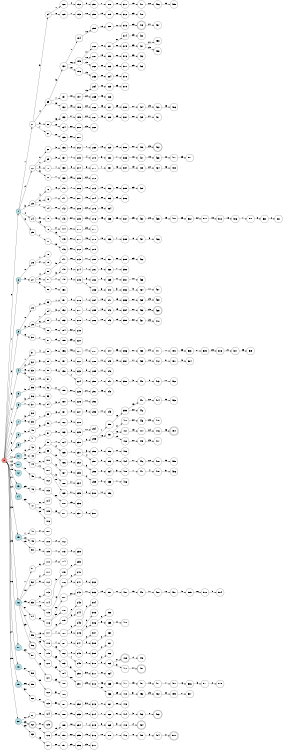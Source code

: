 digraph APTA {
__start0 [label="" shape="none"];

rankdir=LR;
size="8,5";

s0 [style="filled", color="black", fillcolor="#ff817b" shape="circle", label="0"];
s1 [style="filled", color="black", fillcolor="powderblue" shape="circle", label="1"];
s2 [style="filled", color="black", fillcolor="powderblue" shape="circle", label="2"];
s3 [style="filled", color="black", fillcolor="powderblue" shape="circle", label="3"];
s4 [style="filled", color="black", fillcolor="powderblue" shape="circle", label="4"];
s5 [style="filled", color="black", fillcolor="powderblue" shape="circle", label="5"];
s6 [style="filled", color="black", fillcolor="powderblue" shape="circle", label="6"];
s7 [style="filled", color="black", fillcolor="powderblue" shape="circle", label="7"];
s8 [style="filled", color="black", fillcolor="powderblue" shape="circle", label="8"];
s9 [style="filled", color="black", fillcolor="powderblue" shape="circle", label="9"];
s10 [style="filled", color="black", fillcolor="powderblue" shape="circle", label="10"];
s11 [style="filled", color="black", fillcolor="powderblue" shape="circle", label="11"];
s12 [style="filled", color="black", fillcolor="powderblue" shape="circle", label="12"];
s13 [style="filled", color="black", fillcolor="powderblue" shape="circle", label="13"];
s14 [style="filled", color="black", fillcolor="powderblue" shape="circle", label="14"];
s15 [style="filled", color="black", fillcolor="powderblue" shape="circle", label="15"];
s16 [style="filled", color="black", fillcolor="powderblue" shape="circle", label="16"];
s17 [style="filled", color="black", fillcolor="powderblue" shape="circle", label="17"];
s18 [style="filled", color="black", fillcolor="powderblue" shape="circle", label="18"];
s19 [style="filled", color="black", fillcolor="powderblue" shape="circle", label="19"];
s20 [style="filled", color="black", fillcolor="powderblue" shape="circle", label="20"];
s21 [style="filled", color="black", fillcolor="white" shape="circle", label="21"];
s22 [style="filled", color="black", fillcolor="white" shape="circle", label="22"];
s23 [style="filled", color="black", fillcolor="white" shape="circle", label="23"];
s24 [style="filled", color="black", fillcolor="white" shape="circle", label="24"];
s25 [style="filled", color="black", fillcolor="white" shape="circle", label="25"];
s26 [style="filled", color="black", fillcolor="white" shape="circle", label="26"];
s27 [style="filled", color="black", fillcolor="white" shape="circle", label="27"];
s28 [style="filled", color="black", fillcolor="white" shape="circle", label="28"];
s29 [style="filled", color="black", fillcolor="white" shape="circle", label="29"];
s30 [style="filled", color="black", fillcolor="white" shape="circle", label="30"];
s31 [style="filled", color="black", fillcolor="white" shape="circle", label="31"];
s32 [style="filled", color="black", fillcolor="white" shape="circle", label="32"];
s33 [style="filled", color="black", fillcolor="white" shape="circle", label="33"];
s34 [style="filled", color="black", fillcolor="white" shape="circle", label="34"];
s35 [style="filled", color="black", fillcolor="white" shape="circle", label="35"];
s36 [style="filled", color="black", fillcolor="white" shape="circle", label="36"];
s37 [style="filled", color="black", fillcolor="white" shape="circle", label="37"];
s38 [style="filled", color="black", fillcolor="white" shape="circle", label="38"];
s39 [style="filled", color="black", fillcolor="white" shape="circle", label="39"];
s40 [style="filled", color="black", fillcolor="white" shape="circle", label="40"];
s41 [style="filled", color="black", fillcolor="white" shape="circle", label="41"];
s42 [style="filled", color="black", fillcolor="white" shape="circle", label="42"];
s43 [style="filled", color="black", fillcolor="white" shape="circle", label="43"];
s44 [style="filled", color="black", fillcolor="white" shape="circle", label="44"];
s45 [style="filled", color="black", fillcolor="white" shape="circle", label="45"];
s46 [style="filled", color="black", fillcolor="white" shape="circle", label="46"];
s47 [style="filled", color="black", fillcolor="white" shape="circle", label="47"];
s48 [style="filled", color="black", fillcolor="white" shape="circle", label="48"];
s49 [style="filled", color="black", fillcolor="white" shape="circle", label="49"];
s50 [style="filled", color="black", fillcolor="white" shape="circle", label="50"];
s51 [style="filled", color="black", fillcolor="white" shape="circle", label="51"];
s52 [style="filled", color="black", fillcolor="white" shape="circle", label="52"];
s53 [style="filled", color="black", fillcolor="white" shape="circle", label="53"];
s54 [style="filled", color="black", fillcolor="white" shape="circle", label="54"];
s55 [style="filled", color="black", fillcolor="white" shape="circle", label="55"];
s56 [style="rounded,filled", color="black", fillcolor="white" shape="doublecircle", label="56"];
s57 [style="filled", color="black", fillcolor="white" shape="circle", label="57"];
s58 [style="filled", color="black", fillcolor="white" shape="circle", label="58"];
s59 [style="filled", color="black", fillcolor="white" shape="circle", label="59"];
s60 [style="filled", color="black", fillcolor="white" shape="circle", label="60"];
s61 [style="filled", color="black", fillcolor="white" shape="circle", label="61"];
s62 [style="rounded,filled", color="black", fillcolor="white" shape="doublecircle", label="62"];
s63 [style="filled", color="black", fillcolor="white" shape="circle", label="63"];
s64 [style="filled", color="black", fillcolor="white" shape="circle", label="64"];
s65 [style="filled", color="black", fillcolor="white" shape="circle", label="65"];
s66 [style="filled", color="black", fillcolor="white" shape="circle", label="66"];
s67 [style="filled", color="black", fillcolor="white" shape="circle", label="67"];
s68 [style="filled", color="black", fillcolor="white" shape="circle", label="68"];
s69 [style="filled", color="black", fillcolor="white" shape="circle", label="69"];
s70 [style="filled", color="black", fillcolor="white" shape="circle", label="70"];
s71 [style="filled", color="black", fillcolor="white" shape="circle", label="71"];
s72 [style="filled", color="black", fillcolor="white" shape="circle", label="72"];
s73 [style="filled", color="black", fillcolor="white" shape="circle", label="73"];
s74 [style="filled", color="black", fillcolor="white" shape="circle", label="74"];
s75 [style="filled", color="black", fillcolor="white" shape="circle", label="75"];
s76 [style="filled", color="black", fillcolor="white" shape="circle", label="76"];
s77 [style="filled", color="black", fillcolor="white" shape="circle", label="77"];
s78 [style="filled", color="black", fillcolor="white" shape="circle", label="78"];
s79 [style="filled", color="black", fillcolor="white" shape="circle", label="79"];
s80 [style="filled", color="black", fillcolor="white" shape="circle", label="80"];
s81 [style="filled", color="black", fillcolor="white" shape="circle", label="81"];
s82 [style="filled", color="black", fillcolor="white" shape="circle", label="82"];
s83 [style="filled", color="black", fillcolor="white" shape="circle", label="83"];
s84 [style="filled", color="black", fillcolor="white" shape="circle", label="84"];
s85 [style="filled", color="black", fillcolor="white" shape="circle", label="85"];
s86 [style="filled", color="black", fillcolor="white" shape="circle", label="86"];
s87 [style="filled", color="black", fillcolor="white" shape="circle", label="87"];
s88 [style="filled", color="black", fillcolor="white" shape="circle", label="88"];
s89 [style="filled", color="black", fillcolor="white" shape="circle", label="89"];
s90 [style="filled", color="black", fillcolor="white" shape="circle", label="90"];
s91 [style="filled", color="black", fillcolor="white" shape="circle", label="91"];
s92 [style="filled", color="black", fillcolor="white" shape="circle", label="92"];
s93 [style="filled", color="black", fillcolor="white" shape="circle", label="93"];
s94 [style="filled", color="black", fillcolor="white" shape="circle", label="94"];
s95 [style="filled", color="black", fillcolor="white" shape="circle", label="95"];
s96 [style="filled", color="black", fillcolor="white" shape="circle", label="96"];
s97 [style="filled", color="black", fillcolor="white" shape="circle", label="97"];
s98 [style="filled", color="black", fillcolor="white" shape="circle", label="98"];
s99 [style="filled", color="black", fillcolor="white" shape="circle", label="99"];
s100 [style="filled", color="black", fillcolor="white" shape="circle", label="100"];
s101 [style="filled", color="black", fillcolor="white" shape="circle", label="101"];
s102 [style="filled", color="black", fillcolor="white" shape="circle", label="102"];
s103 [style="filled", color="black", fillcolor="white" shape="circle", label="103"];
s104 [style="filled", color="black", fillcolor="white" shape="circle", label="104"];
s105 [style="filled", color="black", fillcolor="white" shape="circle", label="105"];
s106 [style="filled", color="black", fillcolor="white" shape="circle", label="106"];
s107 [style="filled", color="black", fillcolor="white" shape="circle", label="107"];
s108 [style="filled", color="black", fillcolor="white" shape="circle", label="108"];
s109 [style="filled", color="black", fillcolor="white" shape="circle", label="109"];
s110 [style="filled", color="black", fillcolor="white" shape="circle", label="110"];
s111 [style="filled", color="black", fillcolor="white" shape="circle", label="111"];
s112 [style="filled", color="black", fillcolor="white" shape="circle", label="112"];
s113 [style="filled", color="black", fillcolor="white" shape="circle", label="113"];
s114 [style="filled", color="black", fillcolor="white" shape="circle", label="114"];
s115 [style="filled", color="black", fillcolor="white" shape="circle", label="115"];
s116 [style="filled", color="black", fillcolor="white" shape="circle", label="116"];
s117 [style="filled", color="black", fillcolor="white" shape="circle", label="117"];
s118 [style="filled", color="black", fillcolor="white" shape="circle", label="118"];
s119 [style="filled", color="black", fillcolor="white" shape="circle", label="119"];
s120 [style="filled", color="black", fillcolor="white" shape="circle", label="120"];
s121 [style="filled", color="black", fillcolor="white" shape="circle", label="121"];
s122 [style="filled", color="black", fillcolor="white" shape="circle", label="122"];
s123 [style="filled", color="black", fillcolor="white" shape="circle", label="123"];
s124 [style="filled", color="black", fillcolor="white" shape="circle", label="124"];
s125 [style="rounded,filled", color="black", fillcolor="white" shape="doublecircle", label="125"];
s126 [style="filled", color="black", fillcolor="white" shape="circle", label="126"];
s127 [style="filled", color="black", fillcolor="white" shape="circle", label="127"];
s128 [style="filled", color="black", fillcolor="white" shape="circle", label="128"];
s129 [style="filled", color="black", fillcolor="white" shape="circle", label="129"];
s130 [style="filled", color="black", fillcolor="white" shape="circle", label="130"];
s131 [style="filled", color="black", fillcolor="white" shape="circle", label="131"];
s132 [style="filled", color="black", fillcolor="white" shape="circle", label="132"];
s133 [style="filled", color="black", fillcolor="white" shape="circle", label="133"];
s134 [style="filled", color="black", fillcolor="white" shape="circle", label="134"];
s135 [style="filled", color="black", fillcolor="white" shape="circle", label="135"];
s136 [style="filled", color="black", fillcolor="white" shape="circle", label="136"];
s137 [style="filled", color="black", fillcolor="white" shape="circle", label="137"];
s138 [style="filled", color="black", fillcolor="white" shape="circle", label="138"];
s139 [style="filled", color="black", fillcolor="white" shape="circle", label="139"];
s140 [style="filled", color="black", fillcolor="white" shape="circle", label="140"];
s141 [style="filled", color="black", fillcolor="white" shape="circle", label="141"];
s142 [style="filled", color="black", fillcolor="white" shape="circle", label="142"];
s143 [style="filled", color="black", fillcolor="white" shape="circle", label="143"];
s144 [style="filled", color="black", fillcolor="white" shape="circle", label="144"];
s145 [style="filled", color="black", fillcolor="white" shape="circle", label="145"];
s146 [style="filled", color="black", fillcolor="white" shape="circle", label="146"];
s147 [style="filled", color="black", fillcolor="white" shape="circle", label="147"];
s148 [style="filled", color="black", fillcolor="white" shape="circle", label="148"];
s149 [style="filled", color="black", fillcolor="white" shape="circle", label="149"];
s150 [style="filled", color="black", fillcolor="white" shape="circle", label="150"];
s151 [style="filled", color="black", fillcolor="white" shape="circle", label="151"];
s152 [style="filled", color="black", fillcolor="white" shape="circle", label="152"];
s153 [style="filled", color="black", fillcolor="white" shape="circle", label="153"];
s154 [style="filled", color="black", fillcolor="white" shape="circle", label="154"];
s155 [style="filled", color="black", fillcolor="white" shape="circle", label="155"];
s156 [style="filled", color="black", fillcolor="white" shape="circle", label="156"];
s157 [style="filled", color="black", fillcolor="white" shape="circle", label="157"];
s158 [style="filled", color="black", fillcolor="white" shape="circle", label="158"];
s159 [style="filled", color="black", fillcolor="white" shape="circle", label="159"];
s160 [style="filled", color="black", fillcolor="white" shape="circle", label="160"];
s161 [style="filled", color="black", fillcolor="white" shape="circle", label="161"];
s162 [style="filled", color="black", fillcolor="white" shape="circle", label="162"];
s163 [style="filled", color="black", fillcolor="white" shape="circle", label="163"];
s164 [style="filled", color="black", fillcolor="white" shape="circle", label="164"];
s165 [style="filled", color="black", fillcolor="white" shape="circle", label="165"];
s166 [style="filled", color="black", fillcolor="white" shape="circle", label="166"];
s167 [style="filled", color="black", fillcolor="white" shape="circle", label="167"];
s168 [style="filled", color="black", fillcolor="white" shape="circle", label="168"];
s169 [style="filled", color="black", fillcolor="white" shape="circle", label="169"];
s170 [style="filled", color="black", fillcolor="white" shape="circle", label="170"];
s171 [style="filled", color="black", fillcolor="white" shape="circle", label="171"];
s172 [style="filled", color="black", fillcolor="white" shape="circle", label="172"];
s173 [style="filled", color="black", fillcolor="white" shape="circle", label="173"];
s174 [style="filled", color="black", fillcolor="white" shape="circle", label="174"];
s175 [style="filled", color="black", fillcolor="white" shape="circle", label="175"];
s176 [style="filled", color="black", fillcolor="white" shape="circle", label="176"];
s177 [style="filled", color="black", fillcolor="white" shape="circle", label="177"];
s178 [style="filled", color="black", fillcolor="white" shape="circle", label="178"];
s179 [style="filled", color="black", fillcolor="white" shape="circle", label="179"];
s180 [style="filled", color="black", fillcolor="white" shape="circle", label="180"];
s181 [style="filled", color="black", fillcolor="white" shape="circle", label="181"];
s182 [style="filled", color="black", fillcolor="white" shape="circle", label="182"];
s183 [style="filled", color="black", fillcolor="white" shape="circle", label="183"];
s184 [style="filled", color="black", fillcolor="white" shape="circle", label="184"];
s185 [style="filled", color="black", fillcolor="white" shape="circle", label="185"];
s186 [style="filled", color="black", fillcolor="white" shape="circle", label="186"];
s187 [style="filled", color="black", fillcolor="white" shape="circle", label="187"];
s188 [style="filled", color="black", fillcolor="white" shape="circle", label="188"];
s189 [style="filled", color="black", fillcolor="white" shape="circle", label="189"];
s190 [style="filled", color="black", fillcolor="white" shape="circle", label="190"];
s191 [style="filled", color="black", fillcolor="white" shape="circle", label="191"];
s192 [style="filled", color="black", fillcolor="white" shape="circle", label="192"];
s193 [style="filled", color="black", fillcolor="white" shape="circle", label="193"];
s194 [style="filled", color="black", fillcolor="white" shape="circle", label="194"];
s195 [style="filled", color="black", fillcolor="white" shape="circle", label="195"];
s196 [style="filled", color="black", fillcolor="white" shape="circle", label="196"];
s197 [style="filled", color="black", fillcolor="white" shape="circle", label="197"];
s198 [style="filled", color="black", fillcolor="white" shape="circle", label="198"];
s199 [style="filled", color="black", fillcolor="white" shape="circle", label="199"];
s200 [style="filled", color="black", fillcolor="white" shape="circle", label="200"];
s201 [style="filled", color="black", fillcolor="white" shape="circle", label="201"];
s202 [style="filled", color="black", fillcolor="white" shape="circle", label="202"];
s203 [style="filled", color="black", fillcolor="white" shape="circle", label="203"];
s204 [style="filled", color="black", fillcolor="white" shape="circle", label="204"];
s205 [style="filled", color="black", fillcolor="white" shape="circle", label="205"];
s206 [style="filled", color="black", fillcolor="white" shape="circle", label="206"];
s207 [style="filled", color="black", fillcolor="white" shape="circle", label="207"];
s208 [style="filled", color="black", fillcolor="white" shape="circle", label="208"];
s209 [style="filled", color="black", fillcolor="white" shape="circle", label="209"];
s210 [style="filled", color="black", fillcolor="white" shape="circle", label="210"];
s211 [style="filled", color="black", fillcolor="white" shape="circle", label="211"];
s212 [style="filled", color="black", fillcolor="white" shape="circle", label="212"];
s213 [style="filled", color="black", fillcolor="white" shape="circle", label="213"];
s214 [style="filled", color="black", fillcolor="white" shape="circle", label="214"];
s215 [style="filled", color="black", fillcolor="white" shape="circle", label="215"];
s216 [style="filled", color="black", fillcolor="white" shape="circle", label="216"];
s217 [style="filled", color="black", fillcolor="white" shape="circle", label="217"];
s218 [style="filled", color="black", fillcolor="white" shape="circle", label="218"];
s219 [style="filled", color="black", fillcolor="white" shape="circle", label="219"];
s220 [style="filled", color="black", fillcolor="white" shape="circle", label="220"];
s221 [style="filled", color="black", fillcolor="white" shape="circle", label="221"];
s222 [style="filled", color="black", fillcolor="white" shape="circle", label="222"];
s223 [style="filled", color="black", fillcolor="white" shape="circle", label="223"];
s224 [style="filled", color="black", fillcolor="white" shape="circle", label="224"];
s225 [style="filled", color="black", fillcolor="white" shape="circle", label="225"];
s226 [style="filled", color="black", fillcolor="white" shape="circle", label="226"];
s227 [style="filled", color="black", fillcolor="white" shape="circle", label="227"];
s228 [style="filled", color="black", fillcolor="white" shape="circle", label="228"];
s229 [style="filled", color="black", fillcolor="white" shape="circle", label="229"];
s230 [style="filled", color="black", fillcolor="white" shape="circle", label="230"];
s231 [style="filled", color="black", fillcolor="white" shape="circle", label="231"];
s232 [style="filled", color="black", fillcolor="white" shape="circle", label="232"];
s233 [style="filled", color="black", fillcolor="white" shape="circle", label="233"];
s234 [style="filled", color="black", fillcolor="white" shape="circle", label="234"];
s235 [style="filled", color="black", fillcolor="white" shape="circle", label="235"];
s236 [style="filled", color="black", fillcolor="white" shape="circle", label="236"];
s237 [style="filled", color="black", fillcolor="white" shape="circle", label="237"];
s238 [style="filled", color="black", fillcolor="white" shape="circle", label="238"];
s239 [style="filled", color="black", fillcolor="white" shape="circle", label="239"];
s240 [style="filled", color="black", fillcolor="white" shape="circle", label="240"];
s241 [style="filled", color="black", fillcolor="white" shape="circle", label="241"];
s242 [style="filled", color="black", fillcolor="white" shape="circle", label="242"];
s243 [style="filled", color="black", fillcolor="white" shape="circle", label="243"];
s244 [style="filled", color="black", fillcolor="white" shape="circle", label="244"];
s245 [style="filled", color="black", fillcolor="white" shape="circle", label="245"];
s246 [style="filled", color="black", fillcolor="white" shape="circle", label="246"];
s247 [style="filled", color="black", fillcolor="white" shape="circle", label="247"];
s248 [style="filled", color="black", fillcolor="white" shape="circle", label="248"];
s249 [style="filled", color="black", fillcolor="white" shape="circle", label="249"];
s250 [style="filled", color="black", fillcolor="white" shape="circle", label="250"];
s251 [style="filled", color="black", fillcolor="white" shape="circle", label="251"];
s252 [style="filled", color="black", fillcolor="white" shape="circle", label="252"];
s253 [style="filled", color="black", fillcolor="white" shape="circle", label="253"];
s254 [style="filled", color="black", fillcolor="white" shape="circle", label="254"];
s255 [style="filled", color="black", fillcolor="white" shape="circle", label="255"];
s256 [style="filled", color="black", fillcolor="white" shape="circle", label="256"];
s257 [style="filled", color="black", fillcolor="white" shape="circle", label="257"];
s258 [style="filled", color="black", fillcolor="white" shape="circle", label="258"];
s259 [style="filled", color="black", fillcolor="white" shape="circle", label="259"];
s260 [style="filled", color="black", fillcolor="white" shape="circle", label="260"];
s261 [style="filled", color="black", fillcolor="white" shape="circle", label="261"];
s262 [style="filled", color="black", fillcolor="white" shape="circle", label="262"];
s263 [style="filled", color="black", fillcolor="white" shape="circle", label="263"];
s264 [style="filled", color="black", fillcolor="white" shape="circle", label="264"];
s265 [style="filled", color="black", fillcolor="white" shape="circle", label="265"];
s266 [style="filled", color="black", fillcolor="white" shape="circle", label="266"];
s267 [style="filled", color="black", fillcolor="white" shape="circle", label="267"];
s268 [style="filled", color="black", fillcolor="white" shape="circle", label="268"];
s269 [style="filled", color="black", fillcolor="white" shape="circle", label="269"];
s270 [style="filled", color="black", fillcolor="white" shape="circle", label="270"];
s271 [style="filled", color="black", fillcolor="white" shape="circle", label="271"];
s272 [style="filled", color="black", fillcolor="white" shape="circle", label="272"];
s273 [style="filled", color="black", fillcolor="white" shape="circle", label="273"];
s274 [style="filled", color="black", fillcolor="white" shape="circle", label="274"];
s275 [style="filled", color="black", fillcolor="white" shape="circle", label="275"];
s276 [style="filled", color="black", fillcolor="white" shape="circle", label="276"];
s277 [style="filled", color="black", fillcolor="white" shape="circle", label="277"];
s278 [style="filled", color="black", fillcolor="white" shape="circle", label="278"];
s279 [style="filled", color="black", fillcolor="white" shape="circle", label="279"];
s280 [style="filled", color="black", fillcolor="white" shape="circle", label="280"];
s281 [style="filled", color="black", fillcolor="white" shape="circle", label="281"];
s282 [style="filled", color="black", fillcolor="white" shape="circle", label="282"];
s283 [style="filled", color="black", fillcolor="white" shape="circle", label="283"];
s284 [style="filled", color="black", fillcolor="white" shape="circle", label="284"];
s285 [style="filled", color="black", fillcolor="white" shape="circle", label="285"];
s286 [style="filled", color="black", fillcolor="white" shape="circle", label="286"];
s287 [style="filled", color="black", fillcolor="white" shape="circle", label="287"];
s288 [style="filled", color="black", fillcolor="white" shape="circle", label="288"];
s289 [style="filled", color="black", fillcolor="white" shape="circle", label="289"];
s290 [style="filled", color="black", fillcolor="white" shape="circle", label="290"];
s291 [style="filled", color="black", fillcolor="white" shape="circle", label="291"];
s292 [style="filled", color="black", fillcolor="white" shape="circle", label="292"];
s293 [style="filled", color="black", fillcolor="white" shape="circle", label="293"];
s294 [style="filled", color="black", fillcolor="white" shape="circle", label="294"];
s295 [style="filled", color="black", fillcolor="white" shape="circle", label="295"];
s296 [style="filled", color="black", fillcolor="white" shape="circle", label="296"];
s297 [style="filled", color="black", fillcolor="white" shape="circle", label="297"];
s298 [style="filled", color="black", fillcolor="white" shape="circle", label="298"];
s299 [style="filled", color="black", fillcolor="white" shape="circle", label="299"];
s300 [style="filled", color="black", fillcolor="white" shape="circle", label="300"];
s301 [style="filled", color="black", fillcolor="white" shape="circle", label="301"];
s302 [style="filled", color="black", fillcolor="white" shape="circle", label="302"];
s303 [style="filled", color="black", fillcolor="white" shape="circle", label="303"];
s304 [style="filled", color="black", fillcolor="white" shape="circle", label="304"];
s305 [style="filled", color="black", fillcolor="white" shape="circle", label="305"];
s306 [style="filled", color="black", fillcolor="white" shape="circle", label="306"];
s307 [style="filled", color="black", fillcolor="white" shape="circle", label="307"];
s308 [style="filled", color="black", fillcolor="white" shape="circle", label="308"];
s309 [style="filled", color="black", fillcolor="white" shape="circle", label="309"];
s310 [style="filled", color="black", fillcolor="white" shape="circle", label="310"];
s311 [style="filled", color="black", fillcolor="white" shape="circle", label="311"];
s312 [style="filled", color="black", fillcolor="white" shape="circle", label="312"];
s313 [style="filled", color="black", fillcolor="white" shape="circle", label="313"];
s314 [style="filled", color="black", fillcolor="white" shape="circle", label="314"];
s315 [style="filled", color="black", fillcolor="white" shape="circle", label="315"];
s316 [style="filled", color="black", fillcolor="white" shape="circle", label="316"];
s317 [style="filled", color="black", fillcolor="white" shape="circle", label="317"];
s318 [style="filled", color="black", fillcolor="white" shape="circle", label="318"];
s319 [style="filled", color="black", fillcolor="white" shape="circle", label="319"];
s320 [style="filled", color="black", fillcolor="white" shape="circle", label="320"];
s321 [style="filled", color="black", fillcolor="white" shape="circle", label="321"];
s322 [style="filled", color="black", fillcolor="white" shape="circle", label="322"];
s323 [style="filled", color="black", fillcolor="white" shape="circle", label="323"];
s324 [style="filled", color="black", fillcolor="white" shape="circle", label="324"];
s325 [style="filled", color="black", fillcolor="white" shape="circle", label="325"];
s326 [style="filled", color="black", fillcolor="white" shape="circle", label="326"];
s327 [style="filled", color="black", fillcolor="white" shape="circle", label="327"];
s328 [style="filled", color="black", fillcolor="white" shape="circle", label="328"];
s329 [style="filled", color="black", fillcolor="white" shape="circle", label="329"];
s330 [style="filled", color="black", fillcolor="white" shape="circle", label="330"];
s331 [style="filled", color="black", fillcolor="white" shape="circle", label="331"];
s332 [style="filled", color="black", fillcolor="white" shape="circle", label="332"];
s333 [style="filled", color="black", fillcolor="white" shape="circle", label="333"];
s334 [style="filled", color="black", fillcolor="white" shape="circle", label="334"];
s335 [style="filled", color="black", fillcolor="white" shape="circle", label="335"];
s336 [style="filled", color="black", fillcolor="white" shape="circle", label="336"];
s337 [style="filled", color="black", fillcolor="white" shape="circle", label="337"];
s338 [style="filled", color="black", fillcolor="white" shape="circle", label="338"];
s339 [style="filled", color="black", fillcolor="white" shape="circle", label="339"];
s340 [style="filled", color="black", fillcolor="white" shape="circle", label="340"];
s341 [style="filled", color="black", fillcolor="white" shape="circle", label="341"];
s342 [style="filled", color="black", fillcolor="white" shape="circle", label="342"];
s343 [style="filled", color="black", fillcolor="white" shape="circle", label="343"];
s344 [style="filled", color="black", fillcolor="white" shape="circle", label="344"];
s345 [style="filled", color="black", fillcolor="white" shape="circle", label="345"];
s346 [style="filled", color="black", fillcolor="white" shape="circle", label="346"];
s347 [style="filled", color="black", fillcolor="white" shape="circle", label="347"];
s348 [style="filled", color="black", fillcolor="white" shape="circle", label="348"];
s349 [style="filled", color="black", fillcolor="white" shape="circle", label="349"];
s350 [style="filled", color="black", fillcolor="white" shape="circle", label="350"];
s351 [style="filled", color="black", fillcolor="white" shape="circle", label="351"];
s352 [style="filled", color="black", fillcolor="white" shape="circle", label="352"];
s353 [style="filled", color="black", fillcolor="white" shape="circle", label="353"];
s354 [style="filled", color="black", fillcolor="white" shape="circle", label="354"];
s355 [style="filled", color="black", fillcolor="white" shape="circle", label="355"];
s356 [style="filled", color="black", fillcolor="white" shape="circle", label="356"];
s357 [style="filled", color="black", fillcolor="white" shape="circle", label="357"];
s358 [style="filled", color="black", fillcolor="white" shape="circle", label="358"];
s359 [style="filled", color="black", fillcolor="white" shape="circle", label="359"];
s360 [style="filled", color="black", fillcolor="white" shape="circle", label="360"];
s361 [style="filled", color="black", fillcolor="white" shape="circle", label="361"];
s362 [style="filled", color="black", fillcolor="white" shape="circle", label="362"];
s363 [style="filled", color="black", fillcolor="white" shape="circle", label="363"];
s364 [style="filled", color="black", fillcolor="white" shape="circle", label="364"];
s365 [style="filled", color="black", fillcolor="white" shape="circle", label="365"];
s366 [style="filled", color="black", fillcolor="white" shape="circle", label="366"];
s367 [style="filled", color="black", fillcolor="white" shape="circle", label="367"];
s368 [style="filled", color="black", fillcolor="white" shape="circle", label="368"];
s369 [style="filled", color="black", fillcolor="white" shape="circle", label="369"];
s370 [style="filled", color="black", fillcolor="white" shape="circle", label="370"];
s371 [style="filled", color="black", fillcolor="white" shape="circle", label="371"];
s372 [style="filled", color="black", fillcolor="white" shape="circle", label="372"];
s373 [style="filled", color="black", fillcolor="white" shape="circle", label="373"];
s374 [style="filled", color="black", fillcolor="white" shape="circle", label="374"];
s375 [style="filled", color="black", fillcolor="white" shape="circle", label="375"];
s376 [style="filled", color="black", fillcolor="white" shape="circle", label="376"];
s377 [style="filled", color="black", fillcolor="white" shape="circle", label="377"];
s378 [style="filled", color="black", fillcolor="white" shape="circle", label="378"];
s379 [style="filled", color="black", fillcolor="white" shape="circle", label="379"];
s380 [style="filled", color="black", fillcolor="white" shape="circle", label="380"];
s381 [style="filled", color="black", fillcolor="white" shape="circle", label="381"];
s382 [style="filled", color="black", fillcolor="white" shape="circle", label="382"];
s383 [style="filled", color="black", fillcolor="white" shape="circle", label="383"];
s384 [style="filled", color="black", fillcolor="white" shape="circle", label="384"];
s385 [style="filled", color="black", fillcolor="white" shape="circle", label="385"];
s386 [style="filled", color="black", fillcolor="white" shape="circle", label="386"];
s387 [style="filled", color="black", fillcolor="white" shape="circle", label="387"];
s388 [style="filled", color="black", fillcolor="white" shape="circle", label="388"];
s389 [style="filled", color="black", fillcolor="white" shape="circle", label="389"];
s390 [style="filled", color="black", fillcolor="white" shape="circle", label="390"];
s391 [style="filled", color="black", fillcolor="white" shape="circle", label="391"];
s392 [style="filled", color="black", fillcolor="white" shape="circle", label="392"];
s393 [style="filled", color="black", fillcolor="white" shape="circle", label="393"];
s394 [style="filled", color="black", fillcolor="white" shape="circle", label="394"];
s395 [style="filled", color="black", fillcolor="white" shape="circle", label="395"];
s396 [style="filled", color="black", fillcolor="white" shape="circle", label="396"];
s397 [style="filled", color="black", fillcolor="white" shape="circle", label="397"];
s398 [style="filled", color="black", fillcolor="white" shape="circle", label="398"];
s399 [style="filled", color="black", fillcolor="white" shape="circle", label="399"];
s400 [style="filled", color="black", fillcolor="white" shape="circle", label="400"];
s401 [style="filled", color="black", fillcolor="white" shape="circle", label="401"];
s402 [style="filled", color="black", fillcolor="white" shape="circle", label="402"];
s403 [style="filled", color="black", fillcolor="white" shape="circle", label="403"];
s404 [style="filled", color="black", fillcolor="white" shape="circle", label="404"];
s405 [style="filled", color="black", fillcolor="white" shape="circle", label="405"];
s406 [style="filled", color="black", fillcolor="white" shape="circle", label="406"];
s407 [style="filled", color="black", fillcolor="white" shape="circle", label="407"];
s408 [style="filled", color="black", fillcolor="white" shape="circle", label="408"];
s409 [style="rounded,filled", color="black", fillcolor="white" shape="doublecircle", label="409"];
s410 [style="filled", color="black", fillcolor="white" shape="circle", label="410"];
s411 [style="filled", color="black", fillcolor="white" shape="circle", label="411"];
s412 [style="filled", color="black", fillcolor="white" shape="circle", label="412"];
s413 [style="filled", color="black", fillcolor="white" shape="circle", label="413"];
s414 [style="filled", color="black", fillcolor="white" shape="circle", label="414"];
s415 [style="filled", color="black", fillcolor="white" shape="circle", label="415"];
s416 [style="filled", color="black", fillcolor="white" shape="circle", label="416"];
s417 [style="filled", color="black", fillcolor="white" shape="circle", label="417"];
s418 [style="filled", color="black", fillcolor="white" shape="circle", label="418"];
s419 [style="rounded,filled", color="black", fillcolor="white" shape="doublecircle", label="419"];
s420 [style="filled", color="black", fillcolor="white" shape="circle", label="420"];
s421 [style="filled", color="black", fillcolor="white" shape="circle", label="421"];
s422 [style="filled", color="black", fillcolor="white" shape="circle", label="422"];
s423 [style="filled", color="black", fillcolor="white" shape="circle", label="423"];
s424 [style="filled", color="black", fillcolor="white" shape="circle", label="424"];
s425 [style="filled", color="black", fillcolor="white" shape="circle", label="425"];
s426 [style="filled", color="black", fillcolor="white" shape="circle", label="426"];
s427 [style="filled", color="black", fillcolor="white" shape="circle", label="427"];
s428 [style="filled", color="black", fillcolor="white" shape="circle", label="428"];
s429 [style="filled", color="black", fillcolor="white" shape="circle", label="429"];
s430 [style="filled", color="black", fillcolor="white" shape="circle", label="430"];
s431 [style="filled", color="black", fillcolor="white" shape="circle", label="431"];
s432 [style="filled", color="black", fillcolor="white" shape="circle", label="432"];
s433 [style="filled", color="black", fillcolor="white" shape="circle", label="433"];
s434 [style="filled", color="black", fillcolor="white" shape="circle", label="434"];
s435 [style="filled", color="black", fillcolor="white" shape="circle", label="435"];
s436 [style="filled", color="black", fillcolor="white" shape="circle", label="436"];
s437 [style="filled", color="black", fillcolor="white" shape="circle", label="437"];
s438 [style="filled", color="black", fillcolor="white" shape="circle", label="438"];
s439 [style="filled", color="black", fillcolor="white" shape="circle", label="439"];
s440 [style="filled", color="black", fillcolor="white" shape="circle", label="440"];
s441 [style="filled", color="black", fillcolor="white" shape="circle", label="441"];
s442 [style="filled", color="black", fillcolor="white" shape="circle", label="442"];
s443 [style="filled", color="black", fillcolor="white" shape="circle", label="443"];
s444 [style="filled", color="black", fillcolor="white" shape="circle", label="444"];
s445 [style="filled", color="black", fillcolor="white" shape="circle", label="445"];
s446 [style="filled", color="black", fillcolor="white" shape="circle", label="446"];
s447 [style="filled", color="black", fillcolor="white" shape="circle", label="447"];
s448 [style="filled", color="black", fillcolor="white" shape="circle", label="448"];
s449 [style="filled", color="black", fillcolor="white" shape="circle", label="449"];
s450 [style="rounded,filled", color="black", fillcolor="white" shape="doublecircle", label="450"];
s451 [style="filled", color="black", fillcolor="white" shape="circle", label="451"];
s452 [style="filled", color="black", fillcolor="white" shape="circle", label="452"];
s453 [style="filled", color="black", fillcolor="white" shape="circle", label="453"];
s454 [style="rounded,filled", color="black", fillcolor="white" shape="doublecircle", label="454"];
s455 [style="filled", color="black", fillcolor="white" shape="circle", label="455"];
s456 [style="filled", color="black", fillcolor="white" shape="circle", label="456"];
s457 [style="filled", color="black", fillcolor="white" shape="circle", label="457"];
s458 [style="filled", color="black", fillcolor="white" shape="circle", label="458"];
s459 [style="filled", color="black", fillcolor="white" shape="circle", label="459"];
s460 [style="filled", color="black", fillcolor="white" shape="circle", label="460"];
s461 [style="filled", color="black", fillcolor="white" shape="circle", label="461"];
s462 [style="rounded,filled", color="black", fillcolor="white" shape="doublecircle", label="462"];
s463 [style="filled", color="black", fillcolor="white" shape="circle", label="463"];
s464 [style="filled", color="black", fillcolor="white" shape="circle", label="464"];
s465 [style="filled", color="black", fillcolor="white" shape="circle", label="465"];
s466 [style="filled", color="black", fillcolor="white" shape="circle", label="466"];
s467 [style="filled", color="black", fillcolor="white" shape="circle", label="467"];
s468 [style="filled", color="black", fillcolor="white" shape="circle", label="468"];
s469 [style="rounded,filled", color="black", fillcolor="white" shape="doublecircle", label="469"];
s470 [style="filled", color="black", fillcolor="white" shape="circle", label="470"];
s471 [style="filled", color="black", fillcolor="white" shape="circle", label="471"];
s472 [style="filled", color="black", fillcolor="white" shape="circle", label="472"];
s473 [style="filled", color="black", fillcolor="white" shape="circle", label="473"];
s474 [style="filled", color="black", fillcolor="white" shape="circle", label="474"];
s475 [style="filled", color="black", fillcolor="white" shape="circle", label="475"];
s476 [style="filled", color="black", fillcolor="white" shape="circle", label="476"];
s477 [style="filled", color="black", fillcolor="white" shape="circle", label="477"];
s478 [style="filled", color="black", fillcolor="white" shape="circle", label="478"];
s479 [style="filled", color="black", fillcolor="white" shape="circle", label="479"];
s480 [style="filled", color="black", fillcolor="white" shape="circle", label="480"];
s481 [style="filled", color="black", fillcolor="white" shape="circle", label="481"];
s482 [style="filled", color="black", fillcolor="white" shape="circle", label="482"];
s483 [style="rounded,filled", color="black", fillcolor="white" shape="doublecircle", label="483"];
s484 [style="filled", color="black", fillcolor="white" shape="circle", label="484"];
s485 [style="filled", color="black", fillcolor="white" shape="circle", label="485"];
s486 [style="filled", color="black", fillcolor="white" shape="circle", label="486"];
s487 [style="filled", color="black", fillcolor="white" shape="circle", label="487"];
s488 [style="filled", color="black", fillcolor="white" shape="circle", label="488"];
s489 [style="filled", color="black", fillcolor="white" shape="circle", label="489"];
s490 [style="filled", color="black", fillcolor="white" shape="circle", label="490"];
s491 [style="filled", color="black", fillcolor="white" shape="circle", label="491"];
s492 [style="filled", color="black", fillcolor="white" shape="circle", label="492"];
s493 [style="filled", color="black", fillcolor="white" shape="circle", label="493"];
s494 [style="rounded,filled", color="black", fillcolor="white" shape="doublecircle", label="494"];
s495 [style="filled", color="black", fillcolor="white" shape="circle", label="495"];
s496 [style="filled", color="black", fillcolor="white" shape="circle", label="496"];
s497 [style="filled", color="black", fillcolor="white" shape="circle", label="497"];
s498 [style="filled", color="black", fillcolor="white" shape="circle", label="498"];
s499 [style="filled", color="black", fillcolor="white" shape="circle", label="499"];
s500 [style="rounded,filled", color="black", fillcolor="white" shape="doublecircle", label="500"];
s501 [style="filled", color="black", fillcolor="white" shape="circle", label="501"];
s502 [style="filled", color="black", fillcolor="white" shape="circle", label="502"];
s503 [style="filled", color="black", fillcolor="white" shape="circle", label="503"];
s504 [style="filled", color="black", fillcolor="white" shape="circle", label="504"];
s505 [style="filled", color="black", fillcolor="white" shape="circle", label="505"];
s506 [style="filled", color="black", fillcolor="white" shape="circle", label="506"];
s507 [style="filled", color="black", fillcolor="white" shape="circle", label="507"];
s508 [style="filled", color="black", fillcolor="white" shape="circle", label="508"];
s509 [style="filled", color="black", fillcolor="white" shape="circle", label="509"];
s510 [style="filled", color="black", fillcolor="white" shape="circle", label="510"];
s511 [style="filled", color="black", fillcolor="white" shape="circle", label="511"];
s512 [style="filled", color="black", fillcolor="white" shape="circle", label="512"];
s513 [style="filled", color="black", fillcolor="white" shape="circle", label="513"];
s514 [style="filled", color="black", fillcolor="white" shape="circle", label="514"];
s515 [style="filled", color="black", fillcolor="white" shape="circle", label="515"];
s516 [style="filled", color="black", fillcolor="white" shape="circle", label="516"];
s517 [style="filled", color="black", fillcolor="white" shape="circle", label="517"];
s518 [style="filled", color="black", fillcolor="white" shape="circle", label="518"];
s519 [style="filled", color="black", fillcolor="white" shape="circle", label="519"];
s520 [style="filled", color="black", fillcolor="white" shape="circle", label="520"];
s521 [style="filled", color="black", fillcolor="white" shape="circle", label="521"];
s0 -> s1 [label="0"];
s0 -> s2 [label="1"];
s0 -> s3 [label="2"];
s0 -> s4 [label="3"];
s0 -> s5 [label="4"];
s0 -> s6 [label="6"];
s0 -> s7 [label="7"];
s0 -> s8 [label="8"];
s0 -> s9 [label="9"];
s0 -> s10 [label="11"];
s0 -> s11 [label="12"];
s0 -> s12 [label="13"];
s0 -> s13 [label="19"];
s0 -> s14 [label="21"];
s0 -> s15 [label="22"];
s0 -> s16 [label="23"];
s0 -> s17 [label="25"];
s0 -> s18 [label="26"];
s0 -> s19 [label="27"];
s0 -> s20 [label="29"];
s1 -> s21 [label="1"];
s1 -> s22 [label="2"];
s1 -> s23 [label="3"];
s1 -> s24 [label="4"];
s1 -> s25 [label="6"];
s2 -> s26 [label="0"];
s2 -> s27 [label="3"];
s3 -> s28 [label="0"];
s3 -> s29 [label="3"];
s3 -> s30 [label="6"];
s4 -> s31 [label="1"];
s4 -> s32 [label="2"];
s4 -> s33 [label="6"];
s4 -> s34 [label="9"];
s5 -> s35 [label="5"];
s6 -> s36 [label="3"];
s6 -> s37 [label="7"];
s7 -> s38 [label="3"];
s7 -> s39 [label="6"];
s8 -> s40 [label="9"];
s9 -> s41 [label="3"];
s10 -> s42 [label="8"];
s10 -> s43 [label="9"];
s10 -> s44 [label="10"];
s11 -> s45 [label="9"];
s13 -> s46 [label="25"];
s14 -> s47 [label="23"];
s15 -> s48 [label="7"];
s15 -> s49 [label="18"];
s15 -> s50 [label="19"];
s16 -> s51 [label="7"];
s16 -> s52 [label="18"];
s16 -> s53 [label="19"];
s16 -> s54 [label="21"];
s16 -> s55 [label="22"];
s16 -> s56 [label="29"];
s17 -> s57 [label="28"];
s18 -> s58 [label="27"];
s19 -> s59 [label="26"];
s19 -> s60 [label="30"];
s20 -> s61 [label="22"];
s20 -> s62 [label="23"];
s20 -> s63 [label="28"];
s21 -> s64 [label="3"];
s21 -> s65 [label="4"];
s21 -> s66 [label="5"];
s21 -> s67 [label="7"];
s22 -> s68 [label="0"];
s22 -> s69 [label="1"];
s22 -> s70 [label="3"];
s22 -> s71 [label="6"];
s23 -> s72 [label="4"];
s23 -> s73 [label="6"];
s23 -> s74 [label="7"];
s24 -> s75 [label="5"];
s24 -> s76 [label="18"];
s25 -> s77 [label="7"];
s26 -> s78 [label="1"];
s26 -> s79 [label="2"];
s27 -> s80 [label="4"];
s27 -> s81 [label="6"];
s27 -> s82 [label="9"];
s28 -> s83 [label="2"];
s29 -> s84 [label="1"];
s29 -> s85 [label="6"];
s29 -> s86 [label="7"];
s30 -> s87 [label="7"];
s31 -> s88 [label="4"];
s32 -> s89 [label="3"];
s33 -> s90 [label="7"];
s34 -> s91 [label="11"];
s35 -> s92 [label="16"];
s36 -> s93 [label="1"];
s37 -> s94 [label="6"];
s39 -> s95 [label="7"];
s40 -> s96 [label="3"];
s41 -> s97 [label="1"];
s43 -> s98 [label="3"];
s43 -> s99 [label="8"];
s44 -> s100 [label="8"];
s44 -> s101 [label="11"];
s45 -> s102 [label="11"];
s46 -> s103 [label="24"];
s47 -> s104 [label="21"];
s47 -> s105 [label="22"];
s47 -> s106 [label="29"];
s48 -> s107 [label="2"];
s49 -> s108 [label="7"];
s50 -> s109 [label="5"];
s51 -> s110 [label="6"];
s52 -> s111 [label="2"];
s52 -> s112 [label="6"];
s53 -> s113 [label="6"];
s53 -> s114 [label="7"];
s53 -> s115 [label="18"];
s54 -> s116 [label="23"];
s55 -> s117 [label="18"];
s55 -> s118 [label="19"];
s55 -> s119 [label="23"];
s56 -> s120 [label="28"];
s57 -> s121 [label="29"];
s58 -> s122 [label="30"];
s60 -> s123 [label="27"];
s61 -> s124 [label="23"];
s62 -> s125 [label="21"];
s62 -> s126 [label="22"];
s63 -> s127 [label="25"];
s64 -> s128 [label="1"];
s64 -> s129 [label="6"];
s65 -> s130 [label="5"];
s65 -> s131 [label="7"];
s65 -> s132 [label="18"];
s66 -> s133 [label="16"];
s66 -> s134 [label="18"];
s67 -> s135 [label="18"];
s68 -> s136 [label="3"];
s69 -> s137 [label="3"];
s70 -> s138 [label="1"];
s71 -> s139 [label="7"];
s72 -> s140 [label="6"];
s73 -> s141 [label="7"];
s74 -> s142 [label="18"];
s75 -> s143 [label="16"];
s76 -> s144 [label="17"];
s76 -> s145 [label="19"];
s77 -> s146 [label="18"];
s80 -> s147 [label="5"];
s81 -> s148 [label="3"];
s81 -> s149 [label="7"];
s82 -> s150 [label="11"];
s83 -> s151 [label="1"];
s84 -> s152 [label="3"];
s85 -> s153 [label="4"];
s86 -> s154 [label="18"];
s87 -> s155 [label="19"];
s88 -> s156 [label="5"];
s89 -> s157 [label="9"];
s90 -> s158 [label="6"];
s92 -> s159 [label="17"];
s94 -> s160 [label="3"];
s95 -> s161 [label="6"];
s96 -> s162 [label="1"];
s97 -> s163 [label="3"];
s98 -> s164 [label="1"];
s98 -> s165 [label="2"];
s99 -> s166 [label="10"];
s100 -> s167 [label="9"];
s101 -> s168 [label="9"];
s101 -> s169 [label="10"];
s103 -> s170 [label="26"];
s105 -> s171 [label="19"];
s108 -> s172 [label="2"];
s109 -> s173 [label="1"];
s110 -> s174 [label="2"];
s114 -> s175 [label="3"];
s115 -> s176 [label="6"];
s116 -> s177 [label="22"];
s116 -> s178 [label="29"];
s117 -> s179 [label="6"];
s117 -> s180 [label="7"];
s118 -> s181 [label="7"];
s118 -> s182 [label="18"];
s119 -> s183 [label="29"];
s120 -> s184 [label="25"];
s121 -> s185 [label="23"];
s122 -> s186 [label="31"];
s123 -> s187 [label="30"];
s124 -> s188 [label="22"];
s126 -> s189 [label="19"];
s126 -> s190 [label="23"];
s127 -> s191 [label="28"];
s128 -> s192 [label="4"];
s129 -> s193 [label="7"];
s130 -> s194 [label="7"];
s130 -> s195 [label="16"];
s130 -> s196 [label="18"];
s131 -> s197 [label="18"];
s132 -> s198 [label="19"];
s133 -> s199 [label="17"];
s134 -> s200 [label="22"];
s135 -> s201 [label="22"];
s136 -> s202 [label="6"];
s137 -> s203 [label="1"];
s138 -> s204 [label="3"];
s139 -> s205 [label="19"];
s140 -> s206 [label="7"];
s141 -> s207 [label="18"];
s142 -> s208 [label="19"];
s143 -> s209 [label="22"];
s144 -> s210 [label="22"];
s145 -> s211 [label="22"];
s146 -> s212 [label="22"];
s147 -> s213 [label="16"];
s148 -> s214 [label="6"];
s149 -> s215 [label="6"];
s151 -> s216 [label="6"];
s152 -> s217 [label="6"];
s153 -> s218 [label="5"];
s154 -> s219 [label="22"];
s155 -> s220 [label="23"];
s156 -> s221 [label="16"];
s157 -> s222 [label="8"];
s158 -> s223 [label="3"];
s158 -> s224 [label="7"];
s159 -> s225 [label="20"];
s160 -> s226 [label="9"];
s161 -> s227 [label="3"];
s162 -> s228 [label="3"];
s163 -> s229 [label="9"];
s164 -> s230 [label="4"];
s165 -> s231 [label="1"];
s166 -> s232 [label="9"];
s167 -> s233 [label="3"];
s168 -> s234 [label="11"];
s169 -> s235 [label="11"];
s170 -> s236 [label="15"];
s171 -> s237 [label="7"];
s173 -> s238 [label="2"];
s175 -> s239 [label="2"];
s176 -> s240 [label="2"];
s176 -> s241 [label="3"];
s177 -> s242 [label="20"];
s179 -> s243 [label="2"];
s179 -> s244 [label="3"];
s180 -> s245 [label="3"];
s180 -> s246 [label="6"];
s181 -> s247 [label="6"];
s182 -> s248 [label="6"];
s182 -> s249 [label="7"];
s183 -> s250 [label="31"];
s184 -> s251 [label="28"];
s187 -> s252 [label="27"];
s188 -> s253 [label="19"];
s189 -> s254 [label="18"];
s190 -> s255 [label="22"];
s191 -> s256 [label="29"];
s192 -> s257 [label="5"];
s193 -> s258 [label="18"];
s194 -> s259 [label="18"];
s195 -> s260 [label="17"];
s195 -> s261 [label="18"];
s195 -> s262 [label="19"];
s196 -> s263 [label="19"];
s197 -> s264 [label="19"];
s197 -> s265 [label="22"];
s198 -> s266 [label="22"];
s199 -> s267 [label="22"];
s200 -> s268 [label="23"];
s202 -> s269 [label="7"];
s203 -> s270 [label="4"];
s204 -> s271 [label="6"];
s205 -> s272 [label="22"];
s206 -> s273 [label="18"];
s207 -> s274 [label="19"];
s208 -> s275 [label="22"];
s209 -> s276 [label="23"];
s210 -> s277 [label="23"];
s211 -> s278 [label="19"];
s212 -> s279 [label="23"];
s213 -> s280 [label="17"];
s214 -> s281 [label="7"];
s215 -> s282 [label="3"];
s215 -> s283 [label="7"];
s216 -> s284 [label="7"];
s217 -> s285 [label="7"];
s218 -> s286 [label="7"];
s221 -> s287 [label="17"];
s222 -> s288 [label="9"];
s223 -> s289 [label="9"];
s224 -> s290 [label="6"];
s225 -> s291 [label="21"];
s226 -> s292 [label="11"];
s227 -> s293 [label="9"];
s229 -> s294 [label="11"];
s230 -> s295 [label="5"];
s231 -> s296 [label="3"];
s231 -> s297 [label="4"];
s232 -> s298 [label="3"];
s233 -> s299 [label="2"];
s235 -> s300 [label="9"];
s237 -> s301 [label="3"];
s241 -> s302 [label="2"];
s242 -> s303 [label="17"];
s245 -> s304 [label="2"];
s246 -> s305 [label="2"];
s246 -> s306 [label="3"];
s247 -> s307 [label="2"];
s247 -> s308 [label="3"];
s248 -> s309 [label="3"];
s249 -> s310 [label="6"];
s250 -> s311 [label="30"];
s251 -> s312 [label="29"];
s252 -> s313 [label="30"];
s253 -> s314 [label="18"];
s254 -> s315 [label="7"];
s255 -> s316 [label="19"];
s256 -> s317 [label="23"];
s257 -> s318 [label="7"];
s258 -> s319 [label="19"];
s259 -> s320 [label="19"];
s260 -> s321 [label="20"];
s261 -> s322 [label="19"];
s262 -> s323 [label="22"];
s263 -> s324 [label="22"];
s264 -> s325 [label="22"];
s265 -> s326 [label="23"];
s266 -> s327 [label="23"];
s267 -> s328 [label="23"];
s269 -> s329 [label="18"];
s270 -> s330 [label="6"];
s271 -> s331 [label="7"];
s273 -> s332 [label="19"];
s274 -> s333 [label="22"];
s275 -> s334 [label="23"];
s276 -> s335 [label="29"];
s278 -> s336 [label="18"];
s280 -> s337 [label="19"];
s281 -> s338 [label="6"];
s282 -> s339 [label="9"];
s283 -> s340 [label="6"];
s284 -> s341 [label="18"];
s285 -> s342 [label="18"];
s286 -> s343 [label="18"];
s287 -> s344 [label="22"];
s288 -> s345 [label="11"];
s289 -> s346 [label="11"];
s290 -> s347 [label="7"];
s291 -> s348 [label="23"];
s293 -> s349 [label="11"];
s295 -> s350 [label="7"];
s295 -> s351 [label="16"];
s296 -> s352 [label="9"];
s297 -> s353 [label="5"];
s298 -> s354 [label="2"];
s299 -> s355 [label="0"];
s300 -> s356 [label="11"];
s303 -> s357 [label="19"];
s306 -> s358 [label="2"];
s306 -> s359 [label="9"];
s308 -> s360 [label="2"];
s309 -> s361 [label="2"];
s310 -> s362 [label="2"];
s310 -> s363 [label="3"];
s311 -> s364 [label="31"];
s312 -> s365 [label="23"];
s312 -> s366 [label="31"];
s313 -> s367 [label="27"];
s314 -> s368 [label="7"];
s315 -> s369 [label="6"];
s316 -> s370 [label="18"];
s318 -> s371 [label="18"];
s319 -> s372 [label="22"];
s320 -> s373 [label="22"];
s321 -> s374 [label="21"];
s321 -> s375 [label="22"];
s322 -> s376 [label="22"];
s323 -> s377 [label="23"];
s324 -> s378 [label="23"];
s325 -> s379 [label="23"];
s327 -> s380 [label="29"];
s328 -> s381 [label="29"];
s329 -> s382 [label="19"];
s330 -> s383 [label="7"];
s331 -> s384 [label="18"];
s332 -> s385 [label="22"];
s333 -> s386 [label="23"];
s335 -> s387 [label="28"];
s336 -> s388 [label="7"];
s337 -> s389 [label="22"];
s338 -> s390 [label="7"];
s339 -> s391 [label="11"];
s340 -> s392 [label="3"];
s341 -> s393 [label="19"];
s342 -> s394 [label="19"];
s343 -> s395 [label="19"];
s344 -> s396 [label="23"];
s345 -> s397 [label="10"];
s347 -> s398 [label="6"];
s350 -> s399 [label="18"];
s351 -> s400 [label="17"];
s351 -> s401 [label="18"];
s351 -> s402 [label="19"];
s352 -> s403 [label="11"];
s353 -> s404 [label="16"];
s354 -> s405 [label="3"];
s355 -> s406 [label="1"];
s357 -> s407 [label="17"];
s359 -> s408 [label="11"];
s363 -> s409 [label="2"];
s363 -> s410 [label="9"];
s365 -> s411 [label="22"];
s366 -> s412 [label="29"];
s367 -> s413 [label="26"];
s368 -> s414 [label="6"];
s369 -> s415 [label="3"];
s370 -> s416 [label="7"];
s371 -> s417 [label="19"];
s372 -> s418 [label="23"];
s373 -> s419 [label="23"];
s374 -> s420 [label="23"];
s375 -> s421 [label="23"];
s376 -> s422 [label="23"];
s377 -> s423 [label="29"];
s380 -> s424 [label="28"];
s381 -> s425 [label="28"];
s382 -> s426 [label="22"];
s383 -> s427 [label="18"];
s384 -> s428 [label="19"];
s385 -> s429 [label="23"];
s387 -> s430 [label="25"];
s388 -> s431 [label="6"];
s389 -> s432 [label="23"];
s391 -> s433 [label="10"];
s392 -> s434 [label="9"];
s393 -> s435 [label="22"];
s394 -> s436 [label="22"];
s395 -> s437 [label="22"];
s396 -> s438 [label="22"];
s397 -> s439 [label="11"];
s398 -> s440 [label="3"];
s399 -> s441 [label="19"];
s399 -> s442 [label="22"];
s400 -> s443 [label="22"];
s401 -> s444 [label="19"];
s402 -> s445 [label="22"];
s404 -> s446 [label="17"];
s405 -> s447 [label="1"];
s407 -> s448 [label="19"];
s409 -> s449 [label="0"];
s410 -> s450 [label="11"];
s411 -> s451 [label="19"];
s412 -> s452 [label="31"];
s414 -> s453 [label="3"];
s415 -> s454 [label="2"];
s416 -> s455 [label="6"];
s417 -> s456 [label="22"];
s419 -> s457 [label="21"];
s421 -> s458 [label="21"];
s421 -> s459 [label="29"];
s424 -> s460 [label="29"];
s425 -> s461 [label="21"];
s426 -> s462 [label="23"];
s427 -> s463 [label="19"];
s428 -> s464 [label="22"];
s430 -> s465 [label="28"];
s431 -> s466 [label="3"];
s434 -> s467 [label="11"];
s435 -> s468 [label="23"];
s436 -> s469 [label="23"];
s437 -> s470 [label="23"];
s438 -> s471 [label="20"];
s439 -> s472 [label="10"];
s440 -> s473 [label="9"];
s441 -> s474 [label="22"];
s443 -> s475 [label="23"];
s444 -> s476 [label="22"];
s445 -> s477 [label="23"];
s446 -> s478 [label="22"];
s447 -> s479 [label="4"];
s448 -> s480 [label="17"];
s451 -> s481 [label="18"];
s452 -> s482 [label="29"];
s453 -> s483 [label="2"];
s455 -> s484 [label="3"];
s456 -> s485 [label="23"];
s460 -> s486 [label="23"];
s463 -> s487 [label="22"];
s464 -> s488 [label="23"];
s465 -> s489 [label="29"];
s471 -> s490 [label="21"];
s472 -> s491 [label="8"];
s473 -> s492 [label="11"];
s474 -> s493 [label="23"];
s476 -> s494 [label="23"];
s478 -> s495 [label="23"];
s479 -> s496 [label="5"];
s480 -> s497 [label="16"];
s481 -> s498 [label="7"];
s482 -> s499 [label="30"];
s484 -> s500 [label="2"];
s487 -> s501 [label="23"];
s489 -> s502 [label="23"];
s490 -> s503 [label="23"];
s491 -> s504 [label="9"];
s497 -> s505 [label="5"];
s498 -> s506 [label="6"];
s499 -> s507 [label="27"];
s502 -> s508 [label="22"];
s503 -> s509 [label="21"];
s505 -> s510 [label="16"];
s506 -> s511 [label="3"];
s508 -> s512 [label="19"];
s509 -> s513 [label="23"];
s510 -> s514 [label="5"];
s511 -> s515 [label="2"];
s512 -> s516 [label="18"];
s513 -> s517 [label="21"];
s516 -> s518 [label="7"];
s517 -> s519 [label="23"];
s518 -> s520 [label="3"];
s520 -> s521 [label="2"];

}